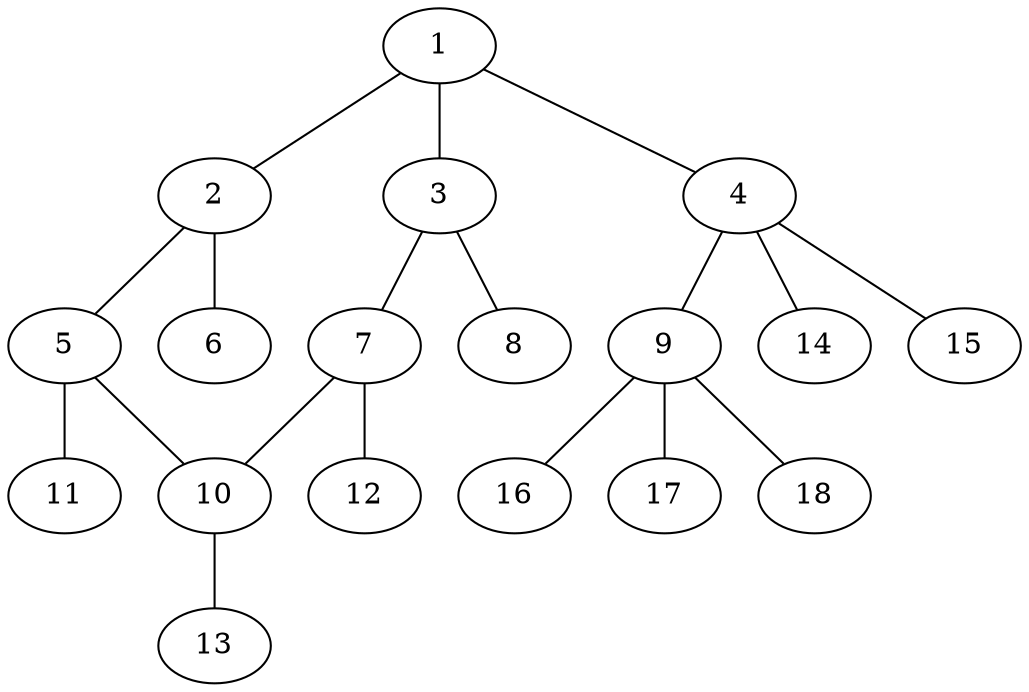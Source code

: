 graph molecule_2562 {
	1	 [chem=C];
	2	 [chem=C];
	1 -- 2	 [valence=2];
	3	 [chem=C];
	1 -- 3	 [valence=1];
	4	 [chem=C];
	1 -- 4	 [valence=1];
	5	 [chem=C];
	2 -- 5	 [valence=1];
	6	 [chem=Br];
	2 -- 6	 [valence=1];
	7	 [chem=C];
	3 -- 7	 [valence=2];
	8	 [chem=Br];
	3 -- 8	 [valence=1];
	9	 [chem=C];
	4 -- 9	 [valence=1];
	14	 [chem=H];
	4 -- 14	 [valence=1];
	15	 [chem=H];
	4 -- 15	 [valence=1];
	10	 [chem=C];
	5 -- 10	 [valence=2];
	11	 [chem=Br];
	5 -- 11	 [valence=1];
	7 -- 10	 [valence=1];
	12	 [chem=Br];
	7 -- 12	 [valence=1];
	16	 [chem=H];
	9 -- 16	 [valence=1];
	17	 [chem=H];
	9 -- 17	 [valence=1];
	18	 [chem=H];
	9 -- 18	 [valence=1];
	13	 [chem=Br];
	10 -- 13	 [valence=1];
}
